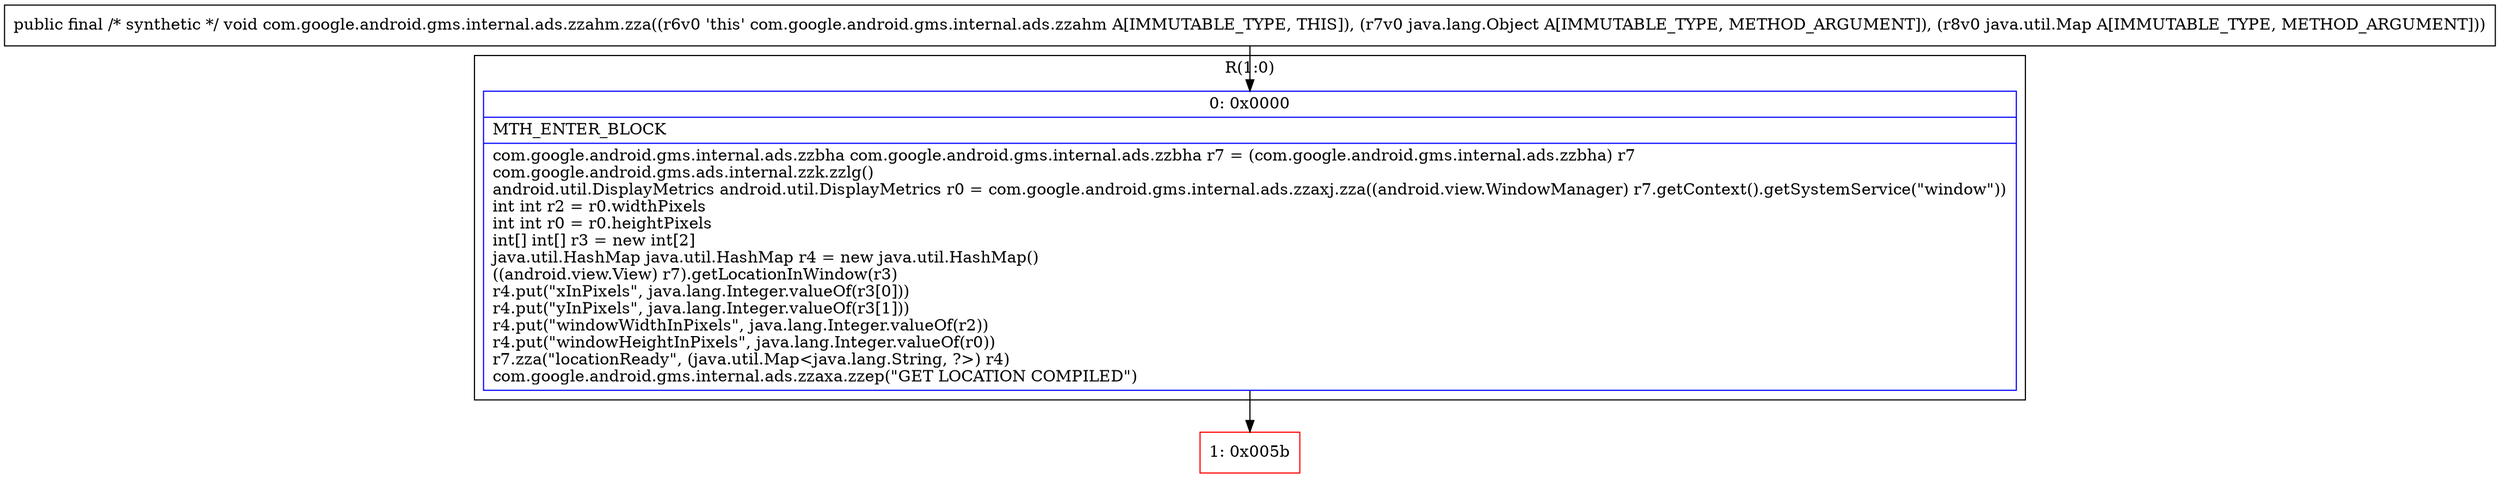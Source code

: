 digraph "CFG forcom.google.android.gms.internal.ads.zzahm.zza(Ljava\/lang\/Object;Ljava\/util\/Map;)V" {
subgraph cluster_Region_1316994389 {
label = "R(1:0)";
node [shape=record,color=blue];
Node_0 [shape=record,label="{0\:\ 0x0000|MTH_ENTER_BLOCK\l|com.google.android.gms.internal.ads.zzbha com.google.android.gms.internal.ads.zzbha r7 = (com.google.android.gms.internal.ads.zzbha) r7\lcom.google.android.gms.ads.internal.zzk.zzlg()\landroid.util.DisplayMetrics android.util.DisplayMetrics r0 = com.google.android.gms.internal.ads.zzaxj.zza((android.view.WindowManager) r7.getContext().getSystemService(\"window\"))\lint int r2 = r0.widthPixels\lint int r0 = r0.heightPixels\lint[] int[] r3 = new int[2]\ljava.util.HashMap java.util.HashMap r4 = new java.util.HashMap()\l((android.view.View) r7).getLocationInWindow(r3)\lr4.put(\"xInPixels\", java.lang.Integer.valueOf(r3[0]))\lr4.put(\"yInPixels\", java.lang.Integer.valueOf(r3[1]))\lr4.put(\"windowWidthInPixels\", java.lang.Integer.valueOf(r2))\lr4.put(\"windowHeightInPixels\", java.lang.Integer.valueOf(r0))\lr7.zza(\"locationReady\", (java.util.Map\<java.lang.String, ?\>) r4)\lcom.google.android.gms.internal.ads.zzaxa.zzep(\"GET LOCATION COMPILED\")\l}"];
}
Node_1 [shape=record,color=red,label="{1\:\ 0x005b}"];
MethodNode[shape=record,label="{public final \/* synthetic *\/ void com.google.android.gms.internal.ads.zzahm.zza((r6v0 'this' com.google.android.gms.internal.ads.zzahm A[IMMUTABLE_TYPE, THIS]), (r7v0 java.lang.Object A[IMMUTABLE_TYPE, METHOD_ARGUMENT]), (r8v0 java.util.Map A[IMMUTABLE_TYPE, METHOD_ARGUMENT])) }"];
MethodNode -> Node_0;
Node_0 -> Node_1;
}

